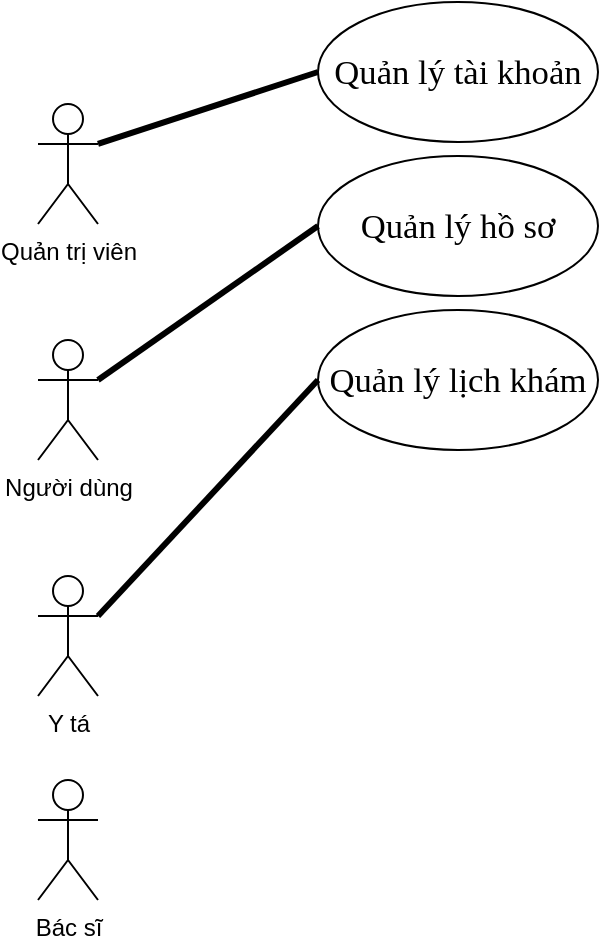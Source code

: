 <mxfile>
    <diagram id="-ITIplBQpWQnbig9K1bM" name="ca">
        <mxGraphModel dx="1144" dy="686" grid="0" gridSize="10" guides="1" tooltips="1" connect="1" arrows="1" fold="1" page="1" pageScale="1" pageWidth="850" pageHeight="1100" math="0" shadow="0">
            <root>
                <mxCell id="0"/>
                <mxCell id="1" parent="0"/>
                <mxCell id="21" value="&lt;span lang=&quot;EN-US&quot; style=&quot;font-size: 13.0pt ; line-height: 115% ; font-family: &amp;#34;times new roman&amp;#34; , serif&quot;&gt;Quản&lt;/span&gt;&lt;span style=&quot;font-size: 13.0pt ; line-height: 115% ; font-family: &amp;#34;times new roman&amp;#34; , serif&quot;&gt; lý tài khoản&lt;/span&gt;" style="ellipse;whiteSpace=wrap;html=1;" parent="1" vertex="1">
                    <mxGeometry x="202" y="60" width="140" height="70" as="geometry"/>
                </mxCell>
                <mxCell id="22" value="Quản trị viên" style="shape=umlActor;verticalLabelPosition=bottom;verticalAlign=top;html=1;" parent="1" vertex="1">
                    <mxGeometry x="62" y="111" width="30" height="60" as="geometry"/>
                </mxCell>
                <mxCell id="24" value="" style="endArrow=none;startArrow=none;endFill=0;startFill=0;endSize=8;html=1;verticalAlign=bottom;labelBackgroundColor=none;strokeWidth=3;exitX=1;exitY=0.333;exitDx=0;exitDy=0;exitPerimeter=0;entryX=0;entryY=0.5;entryDx=0;entryDy=0;" edge="1" parent="1" source="22" target="21">
                    <mxGeometry width="160" relative="1" as="geometry">
                        <mxPoint x="231" y="189" as="sourcePoint"/>
                        <mxPoint x="391" y="189" as="targetPoint"/>
                    </mxGeometry>
                </mxCell>
                <mxCell id="25" value="&lt;span lang=&quot;EN-US&quot; style=&quot;font-size: 13.0pt ; line-height: 115% ; font-family: &amp;#34;times new roman&amp;#34; , serif&quot;&gt;Quản&lt;/span&gt;&lt;span style=&quot;font-size: 13.0pt ; line-height: 115% ; font-family: &amp;#34;times new roman&amp;#34; , serif&quot;&gt; lý hồ sơ&lt;/span&gt;" style="ellipse;whiteSpace=wrap;html=1;" vertex="1" parent="1">
                    <mxGeometry x="202" y="137" width="140" height="70" as="geometry"/>
                </mxCell>
                <mxCell id="28" value="Người dùng" style="shape=umlActor;verticalLabelPosition=bottom;verticalAlign=top;html=1;" vertex="1" parent="1">
                    <mxGeometry x="62" y="229" width="30" height="60" as="geometry"/>
                </mxCell>
                <mxCell id="29" value="" style="endArrow=none;startArrow=none;endFill=0;startFill=0;endSize=8;html=1;verticalAlign=bottom;labelBackgroundColor=none;strokeWidth=3;exitX=1;exitY=0.333;exitDx=0;exitDy=0;exitPerimeter=0;entryX=0;entryY=0.5;entryDx=0;entryDy=0;" edge="1" parent="1" source="28" target="25">
                    <mxGeometry width="160" relative="1" as="geometry">
                        <mxPoint x="102" y="141" as="sourcePoint"/>
                        <mxPoint x="212" y="105" as="targetPoint"/>
                    </mxGeometry>
                </mxCell>
                <mxCell id="30" value="&lt;span lang=&quot;EN-US&quot; style=&quot;font-size: 13.0pt ; line-height: 115% ; font-family: &amp;#34;times new roman&amp;#34; , serif&quot;&gt;Quản&lt;/span&gt;&lt;span style=&quot;font-size: 13.0pt ; line-height: 115% ; font-family: &amp;#34;times new roman&amp;#34; , serif&quot;&gt; lý lịch khám&lt;/span&gt;" style="ellipse;whiteSpace=wrap;html=1;" vertex="1" parent="1">
                    <mxGeometry x="202" y="214" width="140" height="70" as="geometry"/>
                </mxCell>
                <mxCell id="32" value="Y tá" style="shape=umlActor;verticalLabelPosition=bottom;verticalAlign=top;html=1;" vertex="1" parent="1">
                    <mxGeometry x="62" y="347" width="30" height="60" as="geometry"/>
                </mxCell>
                <mxCell id="39" value="" style="endArrow=none;startArrow=none;endFill=0;startFill=0;endSize=8;html=1;verticalAlign=bottom;labelBackgroundColor=none;strokeWidth=3;exitX=1;exitY=0.333;exitDx=0;exitDy=0;exitPerimeter=0;entryX=0;entryY=0.5;entryDx=0;entryDy=0;" edge="1" parent="1" source="32" target="30">
                    <mxGeometry width="160" relative="1" as="geometry">
                        <mxPoint x="102" y="259" as="sourcePoint"/>
                        <mxPoint x="212" y="182" as="targetPoint"/>
                    </mxGeometry>
                </mxCell>
                <mxCell id="46" value="Bác sĩ" style="shape=umlActor;verticalLabelPosition=bottom;verticalAlign=top;html=1;" vertex="1" parent="1">
                    <mxGeometry x="62" y="449" width="30" height="60" as="geometry"/>
                </mxCell>
            </root>
        </mxGraphModel>
    </diagram>
</mxfile>